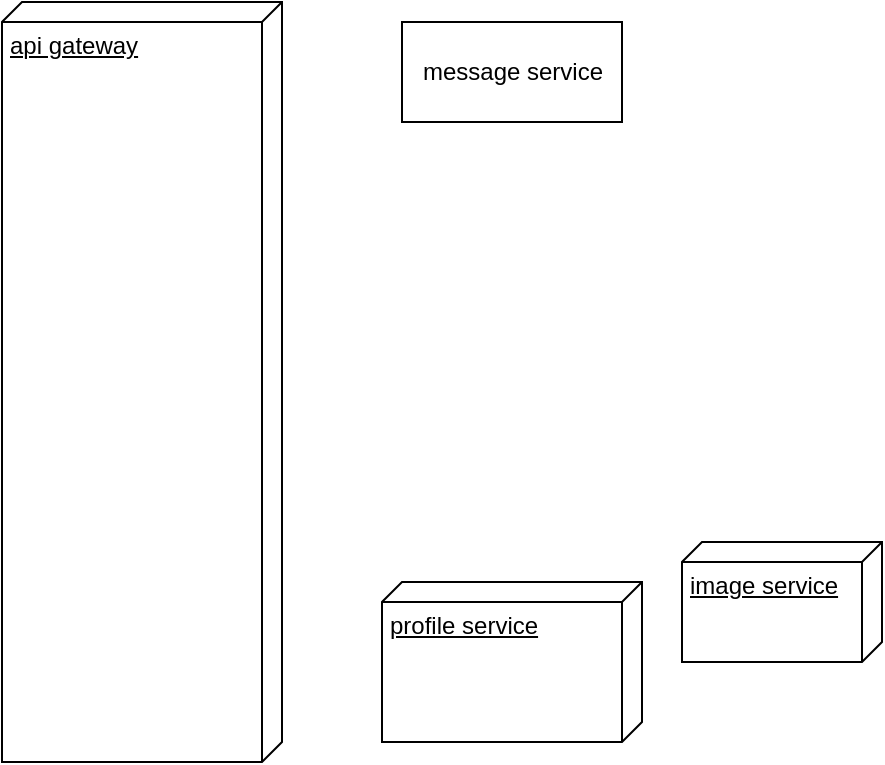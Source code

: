 <mxfile pages="2">
    <diagram id="SUsosWJ1x776xPe-n7ko" name="Page-1">
        <mxGraphModel dx="454" dy="430" grid="1" gridSize="10" guides="1" tooltips="1" connect="1" arrows="1" fold="1" page="1" pageScale="1" pageWidth="850" pageHeight="1100" math="0" shadow="0">
            <root>
                <mxCell id="0"/>
                <mxCell id="1" parent="0"/>
                <mxCell id="rxs-PZkraIpjvmrQ4A0I-1" value="api gateway&lt;br&gt;" style="verticalAlign=top;align=left;spacingTop=8;spacingLeft=2;spacingRight=12;shape=cube;size=10;direction=south;fontStyle=4;html=1;" parent="1" vertex="1">
                    <mxGeometry x="40" y="40" width="140" height="380" as="geometry"/>
                </mxCell>
                <mxCell id="rxs-PZkraIpjvmrQ4A0I-2" value="message service" style="html=1;" parent="1" vertex="1">
                    <mxGeometry x="240" y="50" width="110" height="50" as="geometry"/>
                </mxCell>
                <mxCell id="rxs-PZkraIpjvmrQ4A0I-3" value="profile service" style="verticalAlign=top;align=left;spacingTop=8;spacingLeft=2;spacingRight=12;shape=cube;size=10;direction=south;fontStyle=4;html=1;" parent="1" vertex="1">
                    <mxGeometry x="230" y="330" width="130" height="80" as="geometry"/>
                </mxCell>
                <mxCell id="2" value="image service" style="verticalAlign=top;align=left;spacingTop=8;spacingLeft=2;spacingRight=12;shape=cube;size=10;direction=south;fontStyle=4;html=1;" parent="1" vertex="1">
                    <mxGeometry x="380" y="310" width="100" height="60" as="geometry"/>
                </mxCell>
            </root>
        </mxGraphModel>
    </diagram>
    <diagram id="YRsZ-hh69K-WLhJQPU0g" name="Page-2">
        <mxGraphModel dx="568" dy="538" grid="1" gridSize="10" guides="1" tooltips="1" connect="1" arrows="1" fold="1" page="1" pageScale="1" pageWidth="850" pageHeight="1100" math="0" shadow="0">
            <root>
                <mxCell id="fsVAJthMEwtz3PwagFqE-0"/>
                <mxCell id="fsVAJthMEwtz3PwagFqE-1" parent="fsVAJthMEwtz3PwagFqE-0"/>
                <mxCell id="fsVAJthMEwtz3PwagFqE-2" value="user" style="shape=table;startSize=30;container=1;collapsible=1;childLayout=tableLayout;fixedRows=1;rowLines=0;fontStyle=1;align=center;resizeLast=1;" parent="fsVAJthMEwtz3PwagFqE-1" vertex="1">
                    <mxGeometry x="580" y="30" width="180" height="150" as="geometry"/>
                </mxCell>
                <mxCell id="fsVAJthMEwtz3PwagFqE-3" value="" style="shape=tableRow;horizontal=0;startSize=0;swimlaneHead=0;swimlaneBody=0;fillColor=none;collapsible=0;dropTarget=0;points=[[0,0.5],[1,0.5]];portConstraint=eastwest;top=0;left=0;right=0;bottom=1;" parent="fsVAJthMEwtz3PwagFqE-2" vertex="1">
                    <mxGeometry y="30" width="180" height="30" as="geometry"/>
                </mxCell>
                <mxCell id="fsVAJthMEwtz3PwagFqE-4" value="PK" style="shape=partialRectangle;connectable=0;fillColor=none;top=0;left=0;bottom=0;right=0;fontStyle=1;overflow=hidden;" parent="fsVAJthMEwtz3PwagFqE-3" vertex="1">
                    <mxGeometry width="30" height="30" as="geometry">
                        <mxRectangle width="30" height="30" as="alternateBounds"/>
                    </mxGeometry>
                </mxCell>
                <mxCell id="fsVAJthMEwtz3PwagFqE-5" value="id" style="shape=partialRectangle;connectable=0;fillColor=none;top=0;left=0;bottom=0;right=0;align=left;spacingLeft=6;fontStyle=5;overflow=hidden;" parent="fsVAJthMEwtz3PwagFqE-3" vertex="1">
                    <mxGeometry x="30" width="150" height="30" as="geometry">
                        <mxRectangle width="150" height="30" as="alternateBounds"/>
                    </mxGeometry>
                </mxCell>
                <mxCell id="fsVAJthMEwtz3PwagFqE-6" value="" style="shape=tableRow;horizontal=0;startSize=0;swimlaneHead=0;swimlaneBody=0;fillColor=none;collapsible=0;dropTarget=0;points=[[0,0.5],[1,0.5]];portConstraint=eastwest;top=0;left=0;right=0;bottom=0;" parent="fsVAJthMEwtz3PwagFqE-2" vertex="1">
                    <mxGeometry y="60" width="180" height="30" as="geometry"/>
                </mxCell>
                <mxCell id="fsVAJthMEwtz3PwagFqE-7" value="" style="shape=partialRectangle;connectable=0;fillColor=none;top=0;left=0;bottom=0;right=0;editable=1;overflow=hidden;" parent="fsVAJthMEwtz3PwagFqE-6" vertex="1">
                    <mxGeometry width="30" height="30" as="geometry">
                        <mxRectangle width="30" height="30" as="alternateBounds"/>
                    </mxGeometry>
                </mxCell>
                <mxCell id="fsVAJthMEwtz3PwagFqE-8" value="email" style="shape=partialRectangle;connectable=0;fillColor=none;top=0;left=0;bottom=0;right=0;align=left;spacingLeft=6;overflow=hidden;" parent="fsVAJthMEwtz3PwagFqE-6" vertex="1">
                    <mxGeometry x="30" width="150" height="30" as="geometry">
                        <mxRectangle width="150" height="30" as="alternateBounds"/>
                    </mxGeometry>
                </mxCell>
                <mxCell id="fsVAJthMEwtz3PwagFqE-9" value="" style="shape=tableRow;horizontal=0;startSize=0;swimlaneHead=0;swimlaneBody=0;fillColor=none;collapsible=0;dropTarget=0;points=[[0,0.5],[1,0.5]];portConstraint=eastwest;top=0;left=0;right=0;bottom=0;" parent="fsVAJthMEwtz3PwagFqE-2" vertex="1">
                    <mxGeometry y="90" width="180" height="30" as="geometry"/>
                </mxCell>
                <mxCell id="fsVAJthMEwtz3PwagFqE-10" value="" style="shape=partialRectangle;connectable=0;fillColor=none;top=0;left=0;bottom=0;right=0;editable=1;overflow=hidden;" parent="fsVAJthMEwtz3PwagFqE-9" vertex="1">
                    <mxGeometry width="30" height="30" as="geometry">
                        <mxRectangle width="30" height="30" as="alternateBounds"/>
                    </mxGeometry>
                </mxCell>
                <mxCell id="fsVAJthMEwtz3PwagFqE-11" value="password" style="shape=partialRectangle;connectable=0;fillColor=none;top=0;left=0;bottom=0;right=0;align=left;spacingLeft=6;overflow=hidden;" parent="fsVAJthMEwtz3PwagFqE-9" vertex="1">
                    <mxGeometry x="30" width="150" height="30" as="geometry">
                        <mxRectangle width="150" height="30" as="alternateBounds"/>
                    </mxGeometry>
                </mxCell>
                <mxCell id="fsVAJthMEwtz3PwagFqE-12" value="" style="shape=tableRow;horizontal=0;startSize=0;swimlaneHead=0;swimlaneBody=0;fillColor=none;collapsible=0;dropTarget=0;points=[[0,0.5],[1,0.5]];portConstraint=eastwest;top=0;left=0;right=0;bottom=0;" parent="fsVAJthMEwtz3PwagFqE-2" vertex="1">
                    <mxGeometry y="120" width="180" height="30" as="geometry"/>
                </mxCell>
                <mxCell id="fsVAJthMEwtz3PwagFqE-13" value="" style="shape=partialRectangle;connectable=0;fillColor=none;top=0;left=0;bottom=0;right=0;editable=1;overflow=hidden;" parent="fsVAJthMEwtz3PwagFqE-12" vertex="1">
                    <mxGeometry width="30" height="30" as="geometry">
                        <mxRectangle width="30" height="30" as="alternateBounds"/>
                    </mxGeometry>
                </mxCell>
                <mxCell id="fsVAJthMEwtz3PwagFqE-14" value="hint name" style="shape=partialRectangle;connectable=0;fillColor=none;top=0;left=0;bottom=0;right=0;align=left;spacingLeft=6;overflow=hidden;" parent="fsVAJthMEwtz3PwagFqE-12" vertex="1">
                    <mxGeometry x="30" width="150" height="30" as="geometry">
                        <mxRectangle width="150" height="30" as="alternateBounds"/>
                    </mxGeometry>
                </mxCell>
                <mxCell id="GHomQONTdGw0343cLXQJ-0" value="message" style="shape=table;startSize=30;container=1;collapsible=1;childLayout=tableLayout;fixedRows=1;rowLines=0;fontStyle=1;align=center;resizeLast=1;" parent="fsVAJthMEwtz3PwagFqE-1" vertex="1">
                    <mxGeometry x="260" y="40" width="180" height="210" as="geometry"/>
                </mxCell>
                <mxCell id="GHomQONTdGw0343cLXQJ-1" value="" style="shape=tableRow;horizontal=0;startSize=0;swimlaneHead=0;swimlaneBody=0;fillColor=none;collapsible=0;dropTarget=0;points=[[0,0.5],[1,0.5]];portConstraint=eastwest;top=0;left=0;right=0;bottom=1;" parent="GHomQONTdGw0343cLXQJ-0" vertex="1">
                    <mxGeometry y="30" width="180" height="30" as="geometry"/>
                </mxCell>
                <mxCell id="GHomQONTdGw0343cLXQJ-2" value="PK" style="shape=partialRectangle;connectable=0;fillColor=none;top=0;left=0;bottom=0;right=0;fontStyle=1;overflow=hidden;" parent="GHomQONTdGw0343cLXQJ-1" vertex="1">
                    <mxGeometry width="30" height="30" as="geometry">
                        <mxRectangle width="30" height="30" as="alternateBounds"/>
                    </mxGeometry>
                </mxCell>
                <mxCell id="GHomQONTdGw0343cLXQJ-3" value="id" style="shape=partialRectangle;connectable=0;fillColor=none;top=0;left=0;bottom=0;right=0;align=left;spacingLeft=6;fontStyle=5;overflow=hidden;" parent="GHomQONTdGw0343cLXQJ-1" vertex="1">
                    <mxGeometry x="30" width="150" height="30" as="geometry">
                        <mxRectangle width="150" height="30" as="alternateBounds"/>
                    </mxGeometry>
                </mxCell>
                <mxCell id="GHomQONTdGw0343cLXQJ-4" value="" style="shape=tableRow;horizontal=0;startSize=0;swimlaneHead=0;swimlaneBody=0;fillColor=none;collapsible=0;dropTarget=0;points=[[0,0.5],[1,0.5]];portConstraint=eastwest;top=0;left=0;right=0;bottom=0;" parent="GHomQONTdGw0343cLXQJ-0" vertex="1">
                    <mxGeometry y="60" width="180" height="30" as="geometry"/>
                </mxCell>
                <mxCell id="GHomQONTdGw0343cLXQJ-5" value="" style="shape=partialRectangle;connectable=0;fillColor=none;top=0;left=0;bottom=0;right=0;editable=1;overflow=hidden;" parent="GHomQONTdGw0343cLXQJ-4" vertex="1">
                    <mxGeometry width="30" height="30" as="geometry">
                        <mxRectangle width="30" height="30" as="alternateBounds"/>
                    </mxGeometry>
                </mxCell>
                <mxCell id="GHomQONTdGw0343cLXQJ-6" value="content" style="shape=partialRectangle;connectable=0;fillColor=none;top=0;left=0;bottom=0;right=0;align=left;spacingLeft=6;overflow=hidden;" parent="GHomQONTdGw0343cLXQJ-4" vertex="1">
                    <mxGeometry x="30" width="150" height="30" as="geometry">
                        <mxRectangle width="150" height="30" as="alternateBounds"/>
                    </mxGeometry>
                </mxCell>
                <mxCell id="GHomQONTdGw0343cLXQJ-7" value="" style="shape=tableRow;horizontal=0;startSize=0;swimlaneHead=0;swimlaneBody=0;fillColor=none;collapsible=0;dropTarget=0;points=[[0,0.5],[1,0.5]];portConstraint=eastwest;top=0;left=0;right=0;bottom=0;" parent="GHomQONTdGw0343cLXQJ-0" vertex="1">
                    <mxGeometry y="90" width="180" height="30" as="geometry"/>
                </mxCell>
                <mxCell id="GHomQONTdGw0343cLXQJ-8" value="" style="shape=partialRectangle;connectable=0;fillColor=none;top=0;left=0;bottom=0;right=0;editable=1;overflow=hidden;" parent="GHomQONTdGw0343cLXQJ-7" vertex="1">
                    <mxGeometry width="30" height="30" as="geometry">
                        <mxRectangle width="30" height="30" as="alternateBounds"/>
                    </mxGeometry>
                </mxCell>
                <mxCell id="GHomQONTdGw0343cLXQJ-9" value="timestasmp" style="shape=partialRectangle;connectable=0;fillColor=none;top=0;left=0;bottom=0;right=0;align=left;spacingLeft=6;overflow=hidden;" parent="GHomQONTdGw0343cLXQJ-7" vertex="1">
                    <mxGeometry x="30" width="150" height="30" as="geometry">
                        <mxRectangle width="150" height="30" as="alternateBounds"/>
                    </mxGeometry>
                </mxCell>
                <mxCell id="GHomQONTdGw0343cLXQJ-10" value="" style="shape=tableRow;horizontal=0;startSize=0;swimlaneHead=0;swimlaneBody=0;fillColor=none;collapsible=0;dropTarget=0;points=[[0,0.5],[1,0.5]];portConstraint=eastwest;top=0;left=0;right=0;bottom=0;" parent="GHomQONTdGw0343cLXQJ-0" vertex="1">
                    <mxGeometry y="120" width="180" height="30" as="geometry"/>
                </mxCell>
                <mxCell id="GHomQONTdGw0343cLXQJ-11" value="" style="shape=partialRectangle;connectable=0;fillColor=none;top=0;left=0;bottom=0;right=0;editable=1;overflow=hidden;" parent="GHomQONTdGw0343cLXQJ-10" vertex="1">
                    <mxGeometry width="30" height="30" as="geometry">
                        <mxRectangle width="30" height="30" as="alternateBounds"/>
                    </mxGeometry>
                </mxCell>
                <mxCell id="GHomQONTdGw0343cLXQJ-12" value="sentBy" style="shape=partialRectangle;connectable=0;fillColor=none;top=0;left=0;bottom=0;right=0;align=left;spacingLeft=6;overflow=hidden;" parent="GHomQONTdGw0343cLXQJ-10" vertex="1">
                    <mxGeometry x="30" width="150" height="30" as="geometry">
                        <mxRectangle width="150" height="30" as="alternateBounds"/>
                    </mxGeometry>
                </mxCell>
                <mxCell id="GHomQONTdGw0343cLXQJ-28" value="" style="shape=table;startSize=0;container=1;collapsible=1;childLayout=tableLayout;fixedRows=1;rowLines=0;fontStyle=0;align=center;resizeLast=1;strokeColor=none;fillColor=none;collapsible=0;" parent="fsVAJthMEwtz3PwagFqE-1" vertex="1">
                    <mxGeometry x="260" y="190" width="180" height="30" as="geometry"/>
                </mxCell>
                <mxCell id="GHomQONTdGw0343cLXQJ-29" value="" style="shape=tableRow;horizontal=0;startSize=0;swimlaneHead=0;swimlaneBody=0;fillColor=none;collapsible=0;dropTarget=0;points=[[0,0.5],[1,0.5]];portConstraint=eastwest;top=0;left=0;right=0;bottom=0;" parent="GHomQONTdGw0343cLXQJ-28" vertex="1">
                    <mxGeometry width="180" height="30" as="geometry"/>
                </mxCell>
                <mxCell id="GHomQONTdGw0343cLXQJ-30" value="" style="shape=partialRectangle;connectable=0;fillColor=none;top=0;left=0;bottom=0;right=0;editable=1;overflow=hidden;" parent="GHomQONTdGw0343cLXQJ-29" vertex="1">
                    <mxGeometry width="30" height="30" as="geometry">
                        <mxRectangle width="30" height="30" as="alternateBounds"/>
                    </mxGeometry>
                </mxCell>
                <mxCell id="GHomQONTdGw0343cLXQJ-31" value="status" style="shape=partialRectangle;connectable=0;fillColor=none;top=0;left=0;bottom=0;right=0;align=left;spacingLeft=6;overflow=hidden;" parent="GHomQONTdGw0343cLXQJ-29" vertex="1">
                    <mxGeometry x="30" width="150" height="30" as="geometry">
                        <mxRectangle width="150" height="30" as="alternateBounds"/>
                    </mxGeometry>
                </mxCell>
                <mxCell id="sR0mRa6C5uX_cR40hwio-0" value="Status" style="swimlane;fontStyle=0;childLayout=stackLayout;horizontal=1;startSize=26;horizontalStack=0;resizeParent=1;resizeParentMax=0;resizeLast=0;collapsible=1;marginBottom=0;align=center;fontSize=14;" parent="fsVAJthMEwtz3PwagFqE-1" vertex="1">
                    <mxGeometry x="170" y="330" width="160" height="146" as="geometry"/>
                </mxCell>
                <mxCell id="sR0mRa6C5uX_cR40hwio-1" value="EMPTY _CLOCK" style="text;strokeColor=none;fillColor=none;spacingLeft=4;spacingRight=4;overflow=hidden;rotatable=0;points=[[0,0.5],[1,0.5]];portConstraint=eastwest;fontSize=12;" parent="sR0mRa6C5uX_cR40hwio-0" vertex="1">
                    <mxGeometry y="26" width="160" height="30" as="geometry"/>
                </mxCell>
                <mxCell id="sR0mRa6C5uX_cR40hwio-2" value="SINGLE_TICK" style="text;strokeColor=none;fillColor=none;spacingLeft=4;spacingRight=4;overflow=hidden;rotatable=0;points=[[0,0.5],[1,0.5]];portConstraint=eastwest;fontSize=12;" parent="sR0mRa6C5uX_cR40hwio-0" vertex="1">
                    <mxGeometry y="56" width="160" height="30" as="geometry"/>
                </mxCell>
                <mxCell id="sR0mRa6C5uX_cR40hwio-3" value="DOUBLE_TICK" style="text;strokeColor=none;fillColor=none;spacingLeft=4;spacingRight=4;overflow=hidden;rotatable=0;points=[[0,0.5],[1,0.5]];portConstraint=eastwest;fontSize=12;" parent="sR0mRa6C5uX_cR40hwio-0" vertex="1">
                    <mxGeometry y="86" width="160" height="30" as="geometry"/>
                </mxCell>
                <mxCell id="sR0mRa6C5uX_cR40hwio-5" value="DOUBLE_BLUE_TICK" style="text;strokeColor=none;fillColor=none;spacingLeft=4;spacingRight=4;overflow=hidden;rotatable=0;points=[[0,0.5],[1,0.5]];portConstraint=eastwest;fontSize=12;" parent="sR0mRa6C5uX_cR40hwio-0" vertex="1">
                    <mxGeometry y="116" width="160" height="30" as="geometry"/>
                </mxCell>
                <mxCell id="sR0mRa6C5uX_cR40hwio-6" value="Status meanings" style="swimlane;fontStyle=0;childLayout=stackLayout;horizontal=1;startSize=26;horizontalStack=0;resizeParent=1;resizeParentMax=0;resizeLast=0;collapsible=1;marginBottom=0;align=center;fontSize=14;" parent="fsVAJthMEwtz3PwagFqE-1" vertex="1">
                    <mxGeometry x="340" y="330" width="160" height="150" as="geometry"/>
                </mxCell>
                <mxCell id="sR0mRa6C5uX_cR40hwio-7" value="SENT_TO_SERVER" style="text;strokeColor=none;fillColor=none;spacingLeft=4;spacingRight=4;overflow=hidden;rotatable=0;points=[[0,0.5],[1,0.5]];portConstraint=eastwest;fontSize=12;" parent="sR0mRa6C5uX_cR40hwio-6" vertex="1">
                    <mxGeometry y="26" width="160" height="30" as="geometry"/>
                </mxCell>
                <mxCell id="sR0mRa6C5uX_cR40hwio-10" value="RECEIVED_BY_SERVER" style="text;strokeColor=none;fillColor=none;spacingLeft=4;spacingRight=4;overflow=hidden;rotatable=0;points=[[0,0.5],[1,0.5]];portConstraint=eastwest;fontSize=12;" parent="sR0mRa6C5uX_cR40hwio-6" vertex="1">
                    <mxGeometry y="56" width="160" height="34" as="geometry"/>
                </mxCell>
                <mxCell id="sR0mRa6C5uX_cR40hwio-8" value="SENT_TO_FRIEND" style="text;strokeColor=none;fillColor=none;spacingLeft=4;spacingRight=4;overflow=hidden;rotatable=0;points=[[0,0.5],[1,0.5]];portConstraint=eastwest;fontSize=12;" parent="sR0mRa6C5uX_cR40hwio-6" vertex="1">
                    <mxGeometry y="90" width="160" height="30" as="geometry"/>
                </mxCell>
                <mxCell id="sR0mRa6C5uX_cR40hwio-9" value="RECIEVED_BY_FRIEND" style="text;strokeColor=none;fillColor=none;spacingLeft=4;spacingRight=4;overflow=hidden;rotatable=0;points=[[0,0.5],[1,0.5]];portConstraint=eastwest;fontSize=12;" parent="sR0mRa6C5uX_cR40hwio-6" vertex="1">
                    <mxGeometry y="120" width="160" height="30" as="geometry"/>
                </mxCell>
                <mxCell id="KdDCcrH8Udhe232Oger3-0" value="roomIdOrEmail" style="shape=partialRectangle;connectable=0;fillColor=none;top=0;left=0;bottom=0;right=0;align=left;spacingLeft=6;overflow=hidden;" vertex="1" parent="fsVAJthMEwtz3PwagFqE-1">
                    <mxGeometry x="290" y="220" width="150" height="30" as="geometry">
                        <mxRectangle width="150" height="30" as="alternateBounds"/>
                    </mxGeometry>
                </mxCell>
                <mxCell id="KdDCcrH8Udhe232Oger3-1" value="" style="shape=partialRectangle;connectable=0;fillColor=none;top=0;left=0;bottom=0;right=0;editable=1;overflow=hidden;" vertex="1" parent="fsVAJthMEwtz3PwagFqE-1">
                    <mxGeometry x="260" y="220" width="40" height="30" as="geometry">
                        <mxRectangle width="30" height="20" as="alternateBounds"/>
                    </mxGeometry>
                </mxCell>
            </root>
        </mxGraphModel>
    </diagram>
</mxfile>